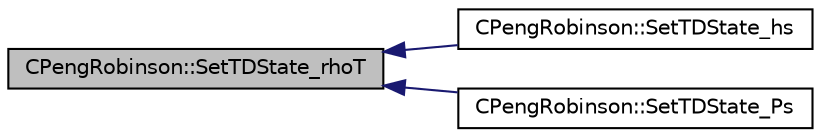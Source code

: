 digraph "CPengRobinson::SetTDState_rhoT"
{
  edge [fontname="Helvetica",fontsize="10",labelfontname="Helvetica",labelfontsize="10"];
  node [fontname="Helvetica",fontsize="10",shape=record];
  rankdir="LR";
  Node73 [label="CPengRobinson::SetTDState_rhoT",height=0.2,width=0.4,color="black", fillcolor="grey75", style="filled", fontcolor="black"];
  Node73 -> Node74 [dir="back",color="midnightblue",fontsize="10",style="solid",fontname="Helvetica"];
  Node74 [label="CPengRobinson::SetTDState_hs",height=0.2,width=0.4,color="black", fillcolor="white", style="filled",URL="$class_c_peng_robinson.html#af06eb28404b7aab6d434c214f4d2bf56",tooltip="virtual member that would be different for each gas model implemented "];
  Node73 -> Node75 [dir="back",color="midnightblue",fontsize="10",style="solid",fontname="Helvetica"];
  Node75 [label="CPengRobinson::SetTDState_Ps",height=0.2,width=0.4,color="black", fillcolor="white", style="filled",URL="$class_c_peng_robinson.html#a806b95538ff8fd3e7caf8a517c02c650",tooltip="Set the Dimensionless State using Pressure and Entropy. "];
}
